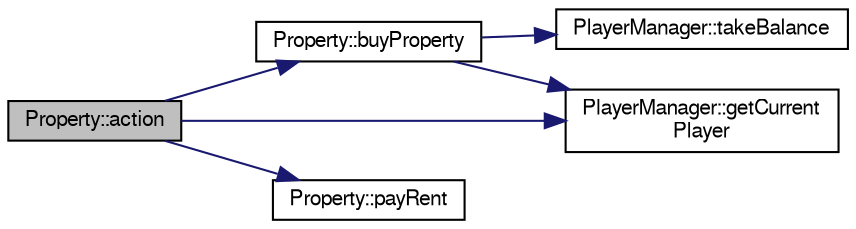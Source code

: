 digraph G
{
  edge [fontname="FreeSans",fontsize="10",labelfontname="FreeSans",labelfontsize="10"];
  node [fontname="FreeSans",fontsize="10",shape=record];
  rankdir="LR";
  Node1 [label="Property::action",height=0.2,width=0.4,color="black", fillcolor="grey75", style="filled" fontcolor="black"];
  Node1 -> Node2 [color="midnightblue",fontsize="10",style="solid",fontname="FreeSans"];
  Node2 [label="Property::buyProperty",height=0.2,width=0.4,color="black", fillcolor="white", style="filled",URL="$class_property.html#a08116ca8b4e2a9927659bf80ad3771f8",tooltip="method to buy property"];
  Node2 -> Node3 [color="midnightblue",fontsize="10",style="solid",fontname="FreeSans"];
  Node3 [label="PlayerManager::takeBalance",height=0.2,width=0.4,color="black", fillcolor="white", style="filled",URL="$class_player_manager.html#acd9bbb63c6003cbfd4ef914752f3e17f",tooltip="takes an amount of money from the balance of the Player"];
  Node2 -> Node4 [color="midnightblue",fontsize="10",style="solid",fontname="FreeSans"];
  Node4 [label="PlayerManager::getCurrent\lPlayer",height=0.2,width=0.4,color="black", fillcolor="white", style="filled",URL="$class_player_manager.html#ade663ed640fd13131a87beceb0bce17d",tooltip="method that returns the current player"];
  Node1 -> Node4 [color="midnightblue",fontsize="10",style="solid",fontname="FreeSans"];
  Node1 -> Node5 [color="midnightblue",fontsize="10",style="solid",fontname="FreeSans"];
  Node5 [label="Property::payRent",height=0.2,width=0.4,color="black", fillcolor="white", style="filled",URL="$class_property.html#ac62b9322df17fa8da73048fb4ce1a10b",tooltip="method that the current player pays rent to the owner"];
}
